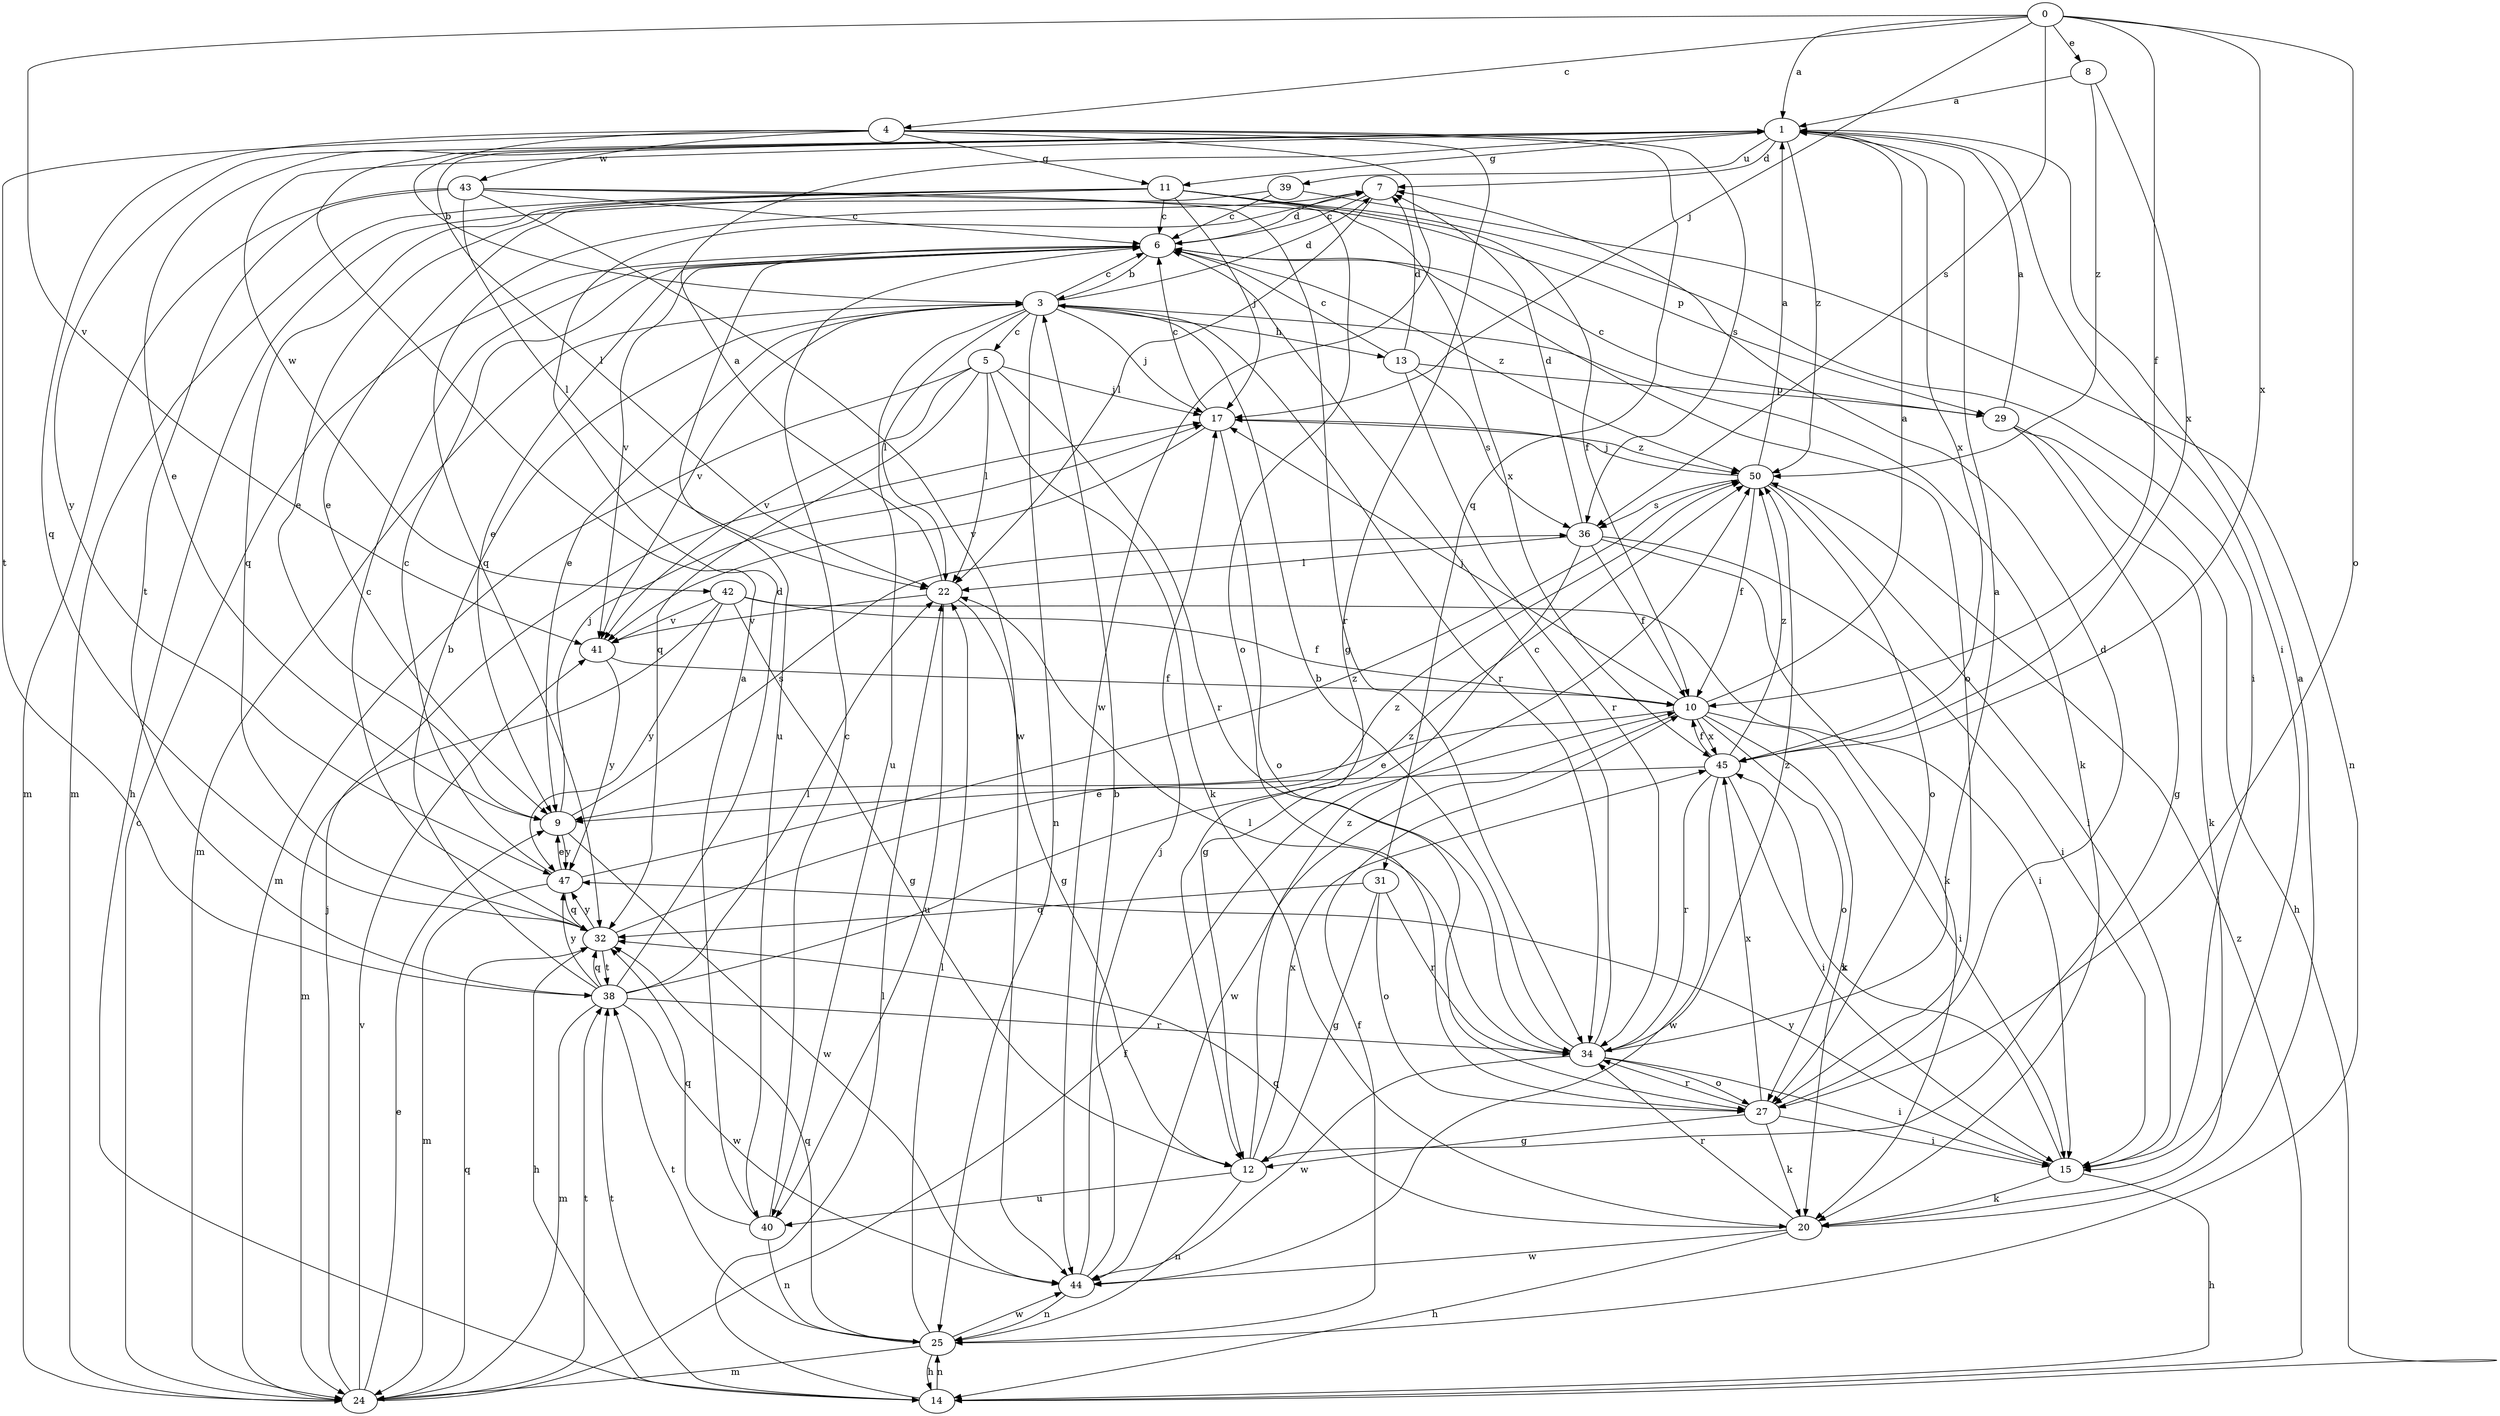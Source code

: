 strict digraph  {
0;
1;
3;
4;
5;
6;
7;
8;
9;
10;
11;
12;
13;
14;
15;
17;
20;
22;
24;
25;
27;
29;
31;
32;
34;
36;
38;
39;
40;
41;
42;
43;
44;
45;
47;
50;
0 -> 1  [label=a];
0 -> 4  [label=c];
0 -> 8  [label=e];
0 -> 10  [label=f];
0 -> 17  [label=j];
0 -> 27  [label=o];
0 -> 36  [label=s];
0 -> 41  [label=v];
0 -> 45  [label=x];
1 -> 7  [label=d];
1 -> 9  [label=e];
1 -> 11  [label=g];
1 -> 15  [label=i];
1 -> 22  [label=l];
1 -> 39  [label=u];
1 -> 42  [label=w];
1 -> 45  [label=x];
1 -> 47  [label=y];
1 -> 50  [label=z];
3 -> 5  [label=c];
3 -> 6  [label=c];
3 -> 7  [label=d];
3 -> 9  [label=e];
3 -> 13  [label=h];
3 -> 17  [label=j];
3 -> 20  [label=k];
3 -> 22  [label=l];
3 -> 24  [label=m];
3 -> 25  [label=n];
3 -> 34  [label=r];
3 -> 40  [label=u];
3 -> 41  [label=v];
4 -> 3  [label=b];
4 -> 11  [label=g];
4 -> 12  [label=g];
4 -> 31  [label=q];
4 -> 32  [label=q];
4 -> 36  [label=s];
4 -> 38  [label=t];
4 -> 43  [label=w];
4 -> 44  [label=w];
5 -> 17  [label=j];
5 -> 20  [label=k];
5 -> 22  [label=l];
5 -> 24  [label=m];
5 -> 32  [label=q];
5 -> 34  [label=r];
5 -> 41  [label=v];
6 -> 3  [label=b];
6 -> 7  [label=d];
6 -> 9  [label=e];
6 -> 27  [label=o];
6 -> 40  [label=u];
6 -> 41  [label=v];
6 -> 50  [label=z];
7 -> 6  [label=c];
7 -> 22  [label=l];
7 -> 32  [label=q];
8 -> 1  [label=a];
8 -> 45  [label=x];
8 -> 50  [label=z];
9 -> 17  [label=j];
9 -> 36  [label=s];
9 -> 44  [label=w];
9 -> 47  [label=y];
10 -> 1  [label=a];
10 -> 9  [label=e];
10 -> 15  [label=i];
10 -> 17  [label=j];
10 -> 20  [label=k];
10 -> 27  [label=o];
10 -> 44  [label=w];
10 -> 45  [label=x];
11 -> 6  [label=c];
11 -> 9  [label=e];
11 -> 10  [label=f];
11 -> 14  [label=h];
11 -> 15  [label=i];
11 -> 17  [label=j];
11 -> 24  [label=m];
11 -> 27  [label=o];
11 -> 32  [label=q];
11 -> 45  [label=x];
12 -> 25  [label=n];
12 -> 40  [label=u];
12 -> 45  [label=x];
12 -> 50  [label=z];
13 -> 6  [label=c];
13 -> 7  [label=d];
13 -> 29  [label=p];
13 -> 34  [label=r];
13 -> 36  [label=s];
14 -> 22  [label=l];
14 -> 25  [label=n];
14 -> 38  [label=t];
14 -> 50  [label=z];
15 -> 14  [label=h];
15 -> 20  [label=k];
15 -> 45  [label=x];
15 -> 47  [label=y];
17 -> 6  [label=c];
17 -> 27  [label=o];
17 -> 41  [label=v];
17 -> 50  [label=z];
20 -> 1  [label=a];
20 -> 14  [label=h];
20 -> 32  [label=q];
20 -> 34  [label=r];
20 -> 44  [label=w];
22 -> 1  [label=a];
22 -> 12  [label=g];
22 -> 40  [label=u];
22 -> 41  [label=v];
24 -> 6  [label=c];
24 -> 9  [label=e];
24 -> 10  [label=f];
24 -> 17  [label=j];
24 -> 32  [label=q];
24 -> 38  [label=t];
24 -> 41  [label=v];
25 -> 10  [label=f];
25 -> 14  [label=h];
25 -> 22  [label=l];
25 -> 24  [label=m];
25 -> 32  [label=q];
25 -> 38  [label=t];
25 -> 44  [label=w];
27 -> 7  [label=d];
27 -> 12  [label=g];
27 -> 15  [label=i];
27 -> 20  [label=k];
27 -> 34  [label=r];
27 -> 45  [label=x];
29 -> 1  [label=a];
29 -> 6  [label=c];
29 -> 12  [label=g];
29 -> 14  [label=h];
29 -> 20  [label=k];
31 -> 12  [label=g];
31 -> 27  [label=o];
31 -> 32  [label=q];
31 -> 34  [label=r];
32 -> 6  [label=c];
32 -> 14  [label=h];
32 -> 38  [label=t];
32 -> 47  [label=y];
32 -> 50  [label=z];
34 -> 1  [label=a];
34 -> 3  [label=b];
34 -> 6  [label=c];
34 -> 15  [label=i];
34 -> 22  [label=l];
34 -> 27  [label=o];
34 -> 44  [label=w];
34 -> 50  [label=z];
36 -> 7  [label=d];
36 -> 10  [label=f];
36 -> 12  [label=g];
36 -> 15  [label=i];
36 -> 20  [label=k];
36 -> 22  [label=l];
38 -> 3  [label=b];
38 -> 7  [label=d];
38 -> 22  [label=l];
38 -> 24  [label=m];
38 -> 32  [label=q];
38 -> 34  [label=r];
38 -> 44  [label=w];
38 -> 47  [label=y];
38 -> 50  [label=z];
39 -> 6  [label=c];
39 -> 9  [label=e];
39 -> 25  [label=n];
40 -> 1  [label=a];
40 -> 6  [label=c];
40 -> 25  [label=n];
40 -> 32  [label=q];
41 -> 10  [label=f];
41 -> 47  [label=y];
42 -> 10  [label=f];
42 -> 12  [label=g];
42 -> 15  [label=i];
42 -> 24  [label=m];
42 -> 41  [label=v];
42 -> 47  [label=y];
43 -> 6  [label=c];
43 -> 22  [label=l];
43 -> 24  [label=m];
43 -> 29  [label=p];
43 -> 34  [label=r];
43 -> 38  [label=t];
43 -> 44  [label=w];
44 -> 3  [label=b];
44 -> 17  [label=j];
44 -> 25  [label=n];
45 -> 9  [label=e];
45 -> 10  [label=f];
45 -> 15  [label=i];
45 -> 34  [label=r];
45 -> 44  [label=w];
45 -> 50  [label=z];
47 -> 6  [label=c];
47 -> 9  [label=e];
47 -> 24  [label=m];
47 -> 32  [label=q];
47 -> 50  [label=z];
50 -> 1  [label=a];
50 -> 10  [label=f];
50 -> 15  [label=i];
50 -> 17  [label=j];
50 -> 27  [label=o];
50 -> 36  [label=s];
}
